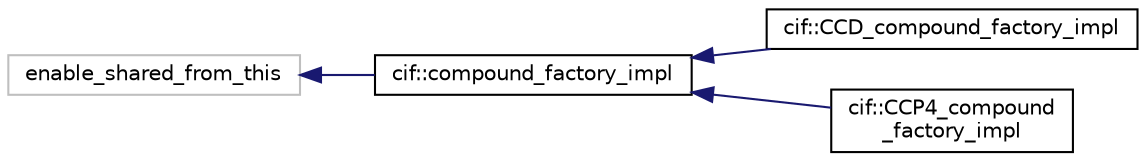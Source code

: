 digraph "Graphical Class Hierarchy"
{
  edge [fontname="Helvetica",fontsize="10",labelfontname="Helvetica",labelfontsize="10"];
  node [fontname="Helvetica",fontsize="10",shape=record];
  rankdir="LR";
  Node1152 [label="enable_shared_from_this",height=0.2,width=0.4,color="grey75", fillcolor="white", style="filled"];
  Node1152 -> Node0 [dir="back",color="midnightblue",fontsize="10",style="solid",fontname="Helvetica"];
  Node0 [label="cif::compound_factory_impl",height=0.2,width=0.4,color="black", fillcolor="white", style="filled",URL="$classcif_1_1compound__factory__impl.html"];
  Node0 -> Node1 [dir="back",color="midnightblue",fontsize="10",style="solid",fontname="Helvetica"];
  Node1 [label="cif::CCD_compound_factory_impl",height=0.2,width=0.4,color="black", fillcolor="white", style="filled",URL="$classcif_1_1CCD__compound__factory__impl.html"];
  Node0 -> Node2 [dir="back",color="midnightblue",fontsize="10",style="solid",fontname="Helvetica"];
  Node2 [label="cif::CCP4_compound\l_factory_impl",height=0.2,width=0.4,color="black", fillcolor="white", style="filled",URL="$classcif_1_1CCP4__compound__factory__impl.html"];
}
